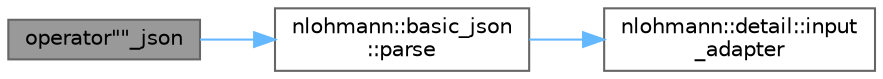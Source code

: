digraph "operator&quot;&quot;_json"
{
 // LATEX_PDF_SIZE
  bgcolor="transparent";
  edge [fontname=Helvetica,fontsize=10,labelfontname=Helvetica,labelfontsize=10];
  node [fontname=Helvetica,fontsize=10,shape=box,height=0.2,width=0.4];
  rankdir="LR";
  Node1 [label="operator\"\"_json",height=0.2,width=0.4,color="gray40", fillcolor="grey60", style="filled", fontcolor="black",tooltip="user-defined string literal for JSON values"];
  Node1 -> Node2 [color="steelblue1",style="solid"];
  Node2 [label="nlohmann::basic_json\l::parse",height=0.2,width=0.4,color="grey40", fillcolor="white", style="filled",URL="$a01659.html#a15018ade392a844ea32d5188d1a0b9c6",tooltip="deserialize from a compatible input"];
  Node2 -> Node3 [color="steelblue1",style="solid"];
  Node3 [label="nlohmann::detail::input\l_adapter",height=0.2,width=0.4,color="grey40", fillcolor="white", style="filled",URL="$a00477.html#a616a53cc3114fdc113fc44e6af4c3c7f",tooltip=" "];
}
